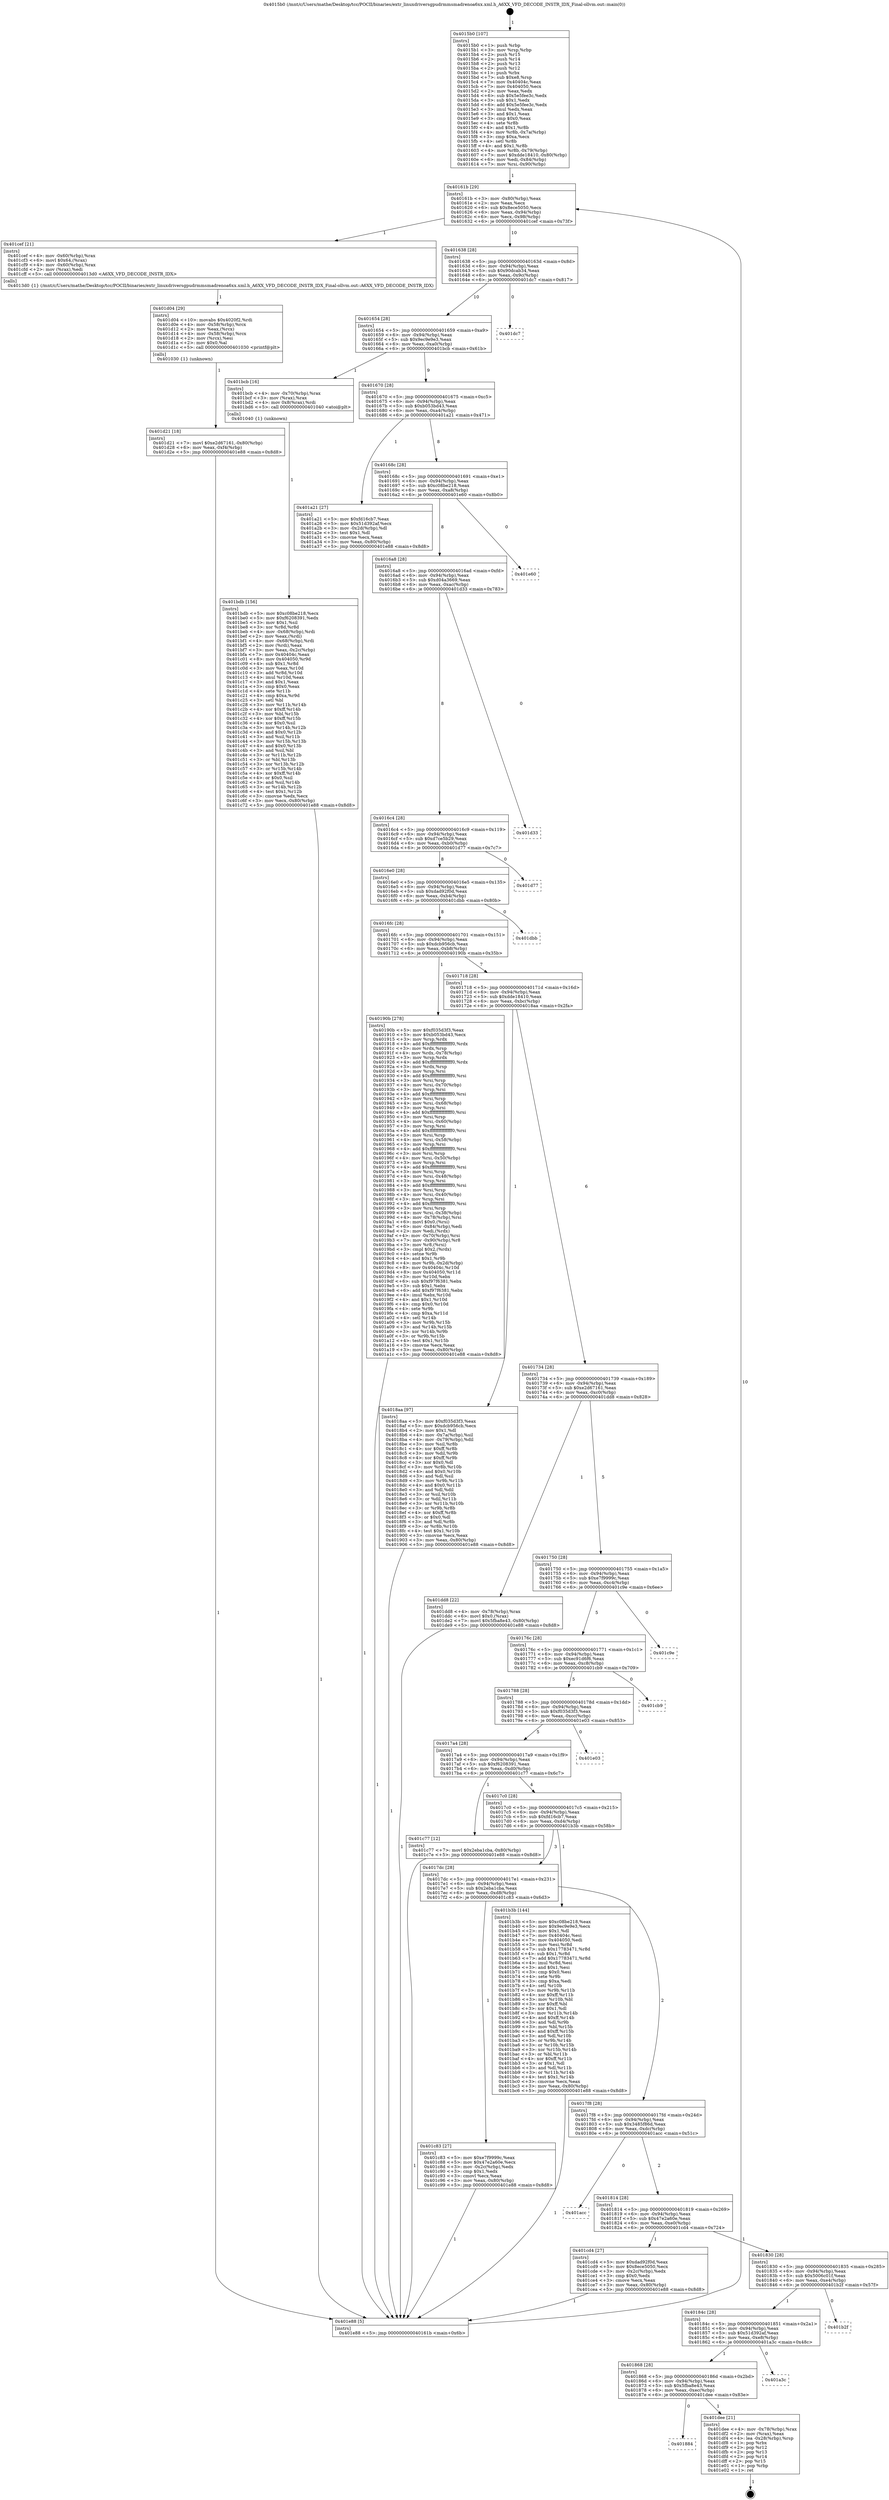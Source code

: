 digraph "0x4015b0" {
  label = "0x4015b0 (/mnt/c/Users/mathe/Desktop/tcc/POCII/binaries/extr_linuxdriversgpudrmmsmadrenoa6xx.xml.h_A6XX_VFD_DECODE_INSTR_IDX_Final-ollvm.out::main(0))"
  labelloc = "t"
  node[shape=record]

  Entry [label="",width=0.3,height=0.3,shape=circle,fillcolor=black,style=filled]
  "0x40161b" [label="{
     0x40161b [29]\l
     | [instrs]\l
     &nbsp;&nbsp;0x40161b \<+3\>: mov -0x80(%rbp),%eax\l
     &nbsp;&nbsp;0x40161e \<+2\>: mov %eax,%ecx\l
     &nbsp;&nbsp;0x401620 \<+6\>: sub $0x8ece5050,%ecx\l
     &nbsp;&nbsp;0x401626 \<+6\>: mov %eax,-0x94(%rbp)\l
     &nbsp;&nbsp;0x40162c \<+6\>: mov %ecx,-0x98(%rbp)\l
     &nbsp;&nbsp;0x401632 \<+6\>: je 0000000000401cef \<main+0x73f\>\l
  }"]
  "0x401cef" [label="{
     0x401cef [21]\l
     | [instrs]\l
     &nbsp;&nbsp;0x401cef \<+4\>: mov -0x60(%rbp),%rax\l
     &nbsp;&nbsp;0x401cf3 \<+6\>: movl $0x64,(%rax)\l
     &nbsp;&nbsp;0x401cf9 \<+4\>: mov -0x60(%rbp),%rax\l
     &nbsp;&nbsp;0x401cfd \<+2\>: mov (%rax),%edi\l
     &nbsp;&nbsp;0x401cff \<+5\>: call 00000000004013d0 \<A6XX_VFD_DECODE_INSTR_IDX\>\l
     | [calls]\l
     &nbsp;&nbsp;0x4013d0 \{1\} (/mnt/c/Users/mathe/Desktop/tcc/POCII/binaries/extr_linuxdriversgpudrmmsmadrenoa6xx.xml.h_A6XX_VFD_DECODE_INSTR_IDX_Final-ollvm.out::A6XX_VFD_DECODE_INSTR_IDX)\l
  }"]
  "0x401638" [label="{
     0x401638 [28]\l
     | [instrs]\l
     &nbsp;&nbsp;0x401638 \<+5\>: jmp 000000000040163d \<main+0x8d\>\l
     &nbsp;&nbsp;0x40163d \<+6\>: mov -0x94(%rbp),%eax\l
     &nbsp;&nbsp;0x401643 \<+5\>: sub $0x90dcab34,%eax\l
     &nbsp;&nbsp;0x401648 \<+6\>: mov %eax,-0x9c(%rbp)\l
     &nbsp;&nbsp;0x40164e \<+6\>: je 0000000000401dc7 \<main+0x817\>\l
  }"]
  Exit [label="",width=0.3,height=0.3,shape=circle,fillcolor=black,style=filled,peripheries=2]
  "0x401dc7" [label="{
     0x401dc7\l
  }", style=dashed]
  "0x401654" [label="{
     0x401654 [28]\l
     | [instrs]\l
     &nbsp;&nbsp;0x401654 \<+5\>: jmp 0000000000401659 \<main+0xa9\>\l
     &nbsp;&nbsp;0x401659 \<+6\>: mov -0x94(%rbp),%eax\l
     &nbsp;&nbsp;0x40165f \<+5\>: sub $0x9ec9e9e3,%eax\l
     &nbsp;&nbsp;0x401664 \<+6\>: mov %eax,-0xa0(%rbp)\l
     &nbsp;&nbsp;0x40166a \<+6\>: je 0000000000401bcb \<main+0x61b\>\l
  }"]
  "0x401884" [label="{
     0x401884\l
  }", style=dashed]
  "0x401bcb" [label="{
     0x401bcb [16]\l
     | [instrs]\l
     &nbsp;&nbsp;0x401bcb \<+4\>: mov -0x70(%rbp),%rax\l
     &nbsp;&nbsp;0x401bcf \<+3\>: mov (%rax),%rax\l
     &nbsp;&nbsp;0x401bd2 \<+4\>: mov 0x8(%rax),%rdi\l
     &nbsp;&nbsp;0x401bd6 \<+5\>: call 0000000000401040 \<atoi@plt\>\l
     | [calls]\l
     &nbsp;&nbsp;0x401040 \{1\} (unknown)\l
  }"]
  "0x401670" [label="{
     0x401670 [28]\l
     | [instrs]\l
     &nbsp;&nbsp;0x401670 \<+5\>: jmp 0000000000401675 \<main+0xc5\>\l
     &nbsp;&nbsp;0x401675 \<+6\>: mov -0x94(%rbp),%eax\l
     &nbsp;&nbsp;0x40167b \<+5\>: sub $0xb053bd43,%eax\l
     &nbsp;&nbsp;0x401680 \<+6\>: mov %eax,-0xa4(%rbp)\l
     &nbsp;&nbsp;0x401686 \<+6\>: je 0000000000401a21 \<main+0x471\>\l
  }"]
  "0x401dee" [label="{
     0x401dee [21]\l
     | [instrs]\l
     &nbsp;&nbsp;0x401dee \<+4\>: mov -0x78(%rbp),%rax\l
     &nbsp;&nbsp;0x401df2 \<+2\>: mov (%rax),%eax\l
     &nbsp;&nbsp;0x401df4 \<+4\>: lea -0x28(%rbp),%rsp\l
     &nbsp;&nbsp;0x401df8 \<+1\>: pop %rbx\l
     &nbsp;&nbsp;0x401df9 \<+2\>: pop %r12\l
     &nbsp;&nbsp;0x401dfb \<+2\>: pop %r13\l
     &nbsp;&nbsp;0x401dfd \<+2\>: pop %r14\l
     &nbsp;&nbsp;0x401dff \<+2\>: pop %r15\l
     &nbsp;&nbsp;0x401e01 \<+1\>: pop %rbp\l
     &nbsp;&nbsp;0x401e02 \<+1\>: ret\l
  }"]
  "0x401a21" [label="{
     0x401a21 [27]\l
     | [instrs]\l
     &nbsp;&nbsp;0x401a21 \<+5\>: mov $0xfd16cb7,%eax\l
     &nbsp;&nbsp;0x401a26 \<+5\>: mov $0x51d392af,%ecx\l
     &nbsp;&nbsp;0x401a2b \<+3\>: mov -0x2d(%rbp),%dl\l
     &nbsp;&nbsp;0x401a2e \<+3\>: test $0x1,%dl\l
     &nbsp;&nbsp;0x401a31 \<+3\>: cmovne %ecx,%eax\l
     &nbsp;&nbsp;0x401a34 \<+3\>: mov %eax,-0x80(%rbp)\l
     &nbsp;&nbsp;0x401a37 \<+5\>: jmp 0000000000401e88 \<main+0x8d8\>\l
  }"]
  "0x40168c" [label="{
     0x40168c [28]\l
     | [instrs]\l
     &nbsp;&nbsp;0x40168c \<+5\>: jmp 0000000000401691 \<main+0xe1\>\l
     &nbsp;&nbsp;0x401691 \<+6\>: mov -0x94(%rbp),%eax\l
     &nbsp;&nbsp;0x401697 \<+5\>: sub $0xc08be218,%eax\l
     &nbsp;&nbsp;0x40169c \<+6\>: mov %eax,-0xa8(%rbp)\l
     &nbsp;&nbsp;0x4016a2 \<+6\>: je 0000000000401e60 \<main+0x8b0\>\l
  }"]
  "0x401868" [label="{
     0x401868 [28]\l
     | [instrs]\l
     &nbsp;&nbsp;0x401868 \<+5\>: jmp 000000000040186d \<main+0x2bd\>\l
     &nbsp;&nbsp;0x40186d \<+6\>: mov -0x94(%rbp),%eax\l
     &nbsp;&nbsp;0x401873 \<+5\>: sub $0x5fba8e43,%eax\l
     &nbsp;&nbsp;0x401878 \<+6\>: mov %eax,-0xec(%rbp)\l
     &nbsp;&nbsp;0x40187e \<+6\>: je 0000000000401dee \<main+0x83e\>\l
  }"]
  "0x401e60" [label="{
     0x401e60\l
  }", style=dashed]
  "0x4016a8" [label="{
     0x4016a8 [28]\l
     | [instrs]\l
     &nbsp;&nbsp;0x4016a8 \<+5\>: jmp 00000000004016ad \<main+0xfd\>\l
     &nbsp;&nbsp;0x4016ad \<+6\>: mov -0x94(%rbp),%eax\l
     &nbsp;&nbsp;0x4016b3 \<+5\>: sub $0xd04a3669,%eax\l
     &nbsp;&nbsp;0x4016b8 \<+6\>: mov %eax,-0xac(%rbp)\l
     &nbsp;&nbsp;0x4016be \<+6\>: je 0000000000401d33 \<main+0x783\>\l
  }"]
  "0x401a3c" [label="{
     0x401a3c\l
  }", style=dashed]
  "0x401d33" [label="{
     0x401d33\l
  }", style=dashed]
  "0x4016c4" [label="{
     0x4016c4 [28]\l
     | [instrs]\l
     &nbsp;&nbsp;0x4016c4 \<+5\>: jmp 00000000004016c9 \<main+0x119\>\l
     &nbsp;&nbsp;0x4016c9 \<+6\>: mov -0x94(%rbp),%eax\l
     &nbsp;&nbsp;0x4016cf \<+5\>: sub $0xd7ce5b29,%eax\l
     &nbsp;&nbsp;0x4016d4 \<+6\>: mov %eax,-0xb0(%rbp)\l
     &nbsp;&nbsp;0x4016da \<+6\>: je 0000000000401d77 \<main+0x7c7\>\l
  }"]
  "0x40184c" [label="{
     0x40184c [28]\l
     | [instrs]\l
     &nbsp;&nbsp;0x40184c \<+5\>: jmp 0000000000401851 \<main+0x2a1\>\l
     &nbsp;&nbsp;0x401851 \<+6\>: mov -0x94(%rbp),%eax\l
     &nbsp;&nbsp;0x401857 \<+5\>: sub $0x51d392af,%eax\l
     &nbsp;&nbsp;0x40185c \<+6\>: mov %eax,-0xe8(%rbp)\l
     &nbsp;&nbsp;0x401862 \<+6\>: je 0000000000401a3c \<main+0x48c\>\l
  }"]
  "0x401d77" [label="{
     0x401d77\l
  }", style=dashed]
  "0x4016e0" [label="{
     0x4016e0 [28]\l
     | [instrs]\l
     &nbsp;&nbsp;0x4016e0 \<+5\>: jmp 00000000004016e5 \<main+0x135\>\l
     &nbsp;&nbsp;0x4016e5 \<+6\>: mov -0x94(%rbp),%eax\l
     &nbsp;&nbsp;0x4016eb \<+5\>: sub $0xdad92f0d,%eax\l
     &nbsp;&nbsp;0x4016f0 \<+6\>: mov %eax,-0xb4(%rbp)\l
     &nbsp;&nbsp;0x4016f6 \<+6\>: je 0000000000401dbb \<main+0x80b\>\l
  }"]
  "0x401b2f" [label="{
     0x401b2f\l
  }", style=dashed]
  "0x401dbb" [label="{
     0x401dbb\l
  }", style=dashed]
  "0x4016fc" [label="{
     0x4016fc [28]\l
     | [instrs]\l
     &nbsp;&nbsp;0x4016fc \<+5\>: jmp 0000000000401701 \<main+0x151\>\l
     &nbsp;&nbsp;0x401701 \<+6\>: mov -0x94(%rbp),%eax\l
     &nbsp;&nbsp;0x401707 \<+5\>: sub $0xdcb956cb,%eax\l
     &nbsp;&nbsp;0x40170c \<+6\>: mov %eax,-0xb8(%rbp)\l
     &nbsp;&nbsp;0x401712 \<+6\>: je 000000000040190b \<main+0x35b\>\l
  }"]
  "0x401d21" [label="{
     0x401d21 [18]\l
     | [instrs]\l
     &nbsp;&nbsp;0x401d21 \<+7\>: movl $0xe2d67161,-0x80(%rbp)\l
     &nbsp;&nbsp;0x401d28 \<+6\>: mov %eax,-0xf4(%rbp)\l
     &nbsp;&nbsp;0x401d2e \<+5\>: jmp 0000000000401e88 \<main+0x8d8\>\l
  }"]
  "0x40190b" [label="{
     0x40190b [278]\l
     | [instrs]\l
     &nbsp;&nbsp;0x40190b \<+5\>: mov $0xf035d3f3,%eax\l
     &nbsp;&nbsp;0x401910 \<+5\>: mov $0xb053bd43,%ecx\l
     &nbsp;&nbsp;0x401915 \<+3\>: mov %rsp,%rdx\l
     &nbsp;&nbsp;0x401918 \<+4\>: add $0xfffffffffffffff0,%rdx\l
     &nbsp;&nbsp;0x40191c \<+3\>: mov %rdx,%rsp\l
     &nbsp;&nbsp;0x40191f \<+4\>: mov %rdx,-0x78(%rbp)\l
     &nbsp;&nbsp;0x401923 \<+3\>: mov %rsp,%rdx\l
     &nbsp;&nbsp;0x401926 \<+4\>: add $0xfffffffffffffff0,%rdx\l
     &nbsp;&nbsp;0x40192a \<+3\>: mov %rdx,%rsp\l
     &nbsp;&nbsp;0x40192d \<+3\>: mov %rsp,%rsi\l
     &nbsp;&nbsp;0x401930 \<+4\>: add $0xfffffffffffffff0,%rsi\l
     &nbsp;&nbsp;0x401934 \<+3\>: mov %rsi,%rsp\l
     &nbsp;&nbsp;0x401937 \<+4\>: mov %rsi,-0x70(%rbp)\l
     &nbsp;&nbsp;0x40193b \<+3\>: mov %rsp,%rsi\l
     &nbsp;&nbsp;0x40193e \<+4\>: add $0xfffffffffffffff0,%rsi\l
     &nbsp;&nbsp;0x401942 \<+3\>: mov %rsi,%rsp\l
     &nbsp;&nbsp;0x401945 \<+4\>: mov %rsi,-0x68(%rbp)\l
     &nbsp;&nbsp;0x401949 \<+3\>: mov %rsp,%rsi\l
     &nbsp;&nbsp;0x40194c \<+4\>: add $0xfffffffffffffff0,%rsi\l
     &nbsp;&nbsp;0x401950 \<+3\>: mov %rsi,%rsp\l
     &nbsp;&nbsp;0x401953 \<+4\>: mov %rsi,-0x60(%rbp)\l
     &nbsp;&nbsp;0x401957 \<+3\>: mov %rsp,%rsi\l
     &nbsp;&nbsp;0x40195a \<+4\>: add $0xfffffffffffffff0,%rsi\l
     &nbsp;&nbsp;0x40195e \<+3\>: mov %rsi,%rsp\l
     &nbsp;&nbsp;0x401961 \<+4\>: mov %rsi,-0x58(%rbp)\l
     &nbsp;&nbsp;0x401965 \<+3\>: mov %rsp,%rsi\l
     &nbsp;&nbsp;0x401968 \<+4\>: add $0xfffffffffffffff0,%rsi\l
     &nbsp;&nbsp;0x40196c \<+3\>: mov %rsi,%rsp\l
     &nbsp;&nbsp;0x40196f \<+4\>: mov %rsi,-0x50(%rbp)\l
     &nbsp;&nbsp;0x401973 \<+3\>: mov %rsp,%rsi\l
     &nbsp;&nbsp;0x401976 \<+4\>: add $0xfffffffffffffff0,%rsi\l
     &nbsp;&nbsp;0x40197a \<+3\>: mov %rsi,%rsp\l
     &nbsp;&nbsp;0x40197d \<+4\>: mov %rsi,-0x48(%rbp)\l
     &nbsp;&nbsp;0x401981 \<+3\>: mov %rsp,%rsi\l
     &nbsp;&nbsp;0x401984 \<+4\>: add $0xfffffffffffffff0,%rsi\l
     &nbsp;&nbsp;0x401988 \<+3\>: mov %rsi,%rsp\l
     &nbsp;&nbsp;0x40198b \<+4\>: mov %rsi,-0x40(%rbp)\l
     &nbsp;&nbsp;0x40198f \<+3\>: mov %rsp,%rsi\l
     &nbsp;&nbsp;0x401992 \<+4\>: add $0xfffffffffffffff0,%rsi\l
     &nbsp;&nbsp;0x401996 \<+3\>: mov %rsi,%rsp\l
     &nbsp;&nbsp;0x401999 \<+4\>: mov %rsi,-0x38(%rbp)\l
     &nbsp;&nbsp;0x40199d \<+4\>: mov -0x78(%rbp),%rsi\l
     &nbsp;&nbsp;0x4019a1 \<+6\>: movl $0x0,(%rsi)\l
     &nbsp;&nbsp;0x4019a7 \<+6\>: mov -0x84(%rbp),%edi\l
     &nbsp;&nbsp;0x4019ad \<+2\>: mov %edi,(%rdx)\l
     &nbsp;&nbsp;0x4019af \<+4\>: mov -0x70(%rbp),%rsi\l
     &nbsp;&nbsp;0x4019b3 \<+7\>: mov -0x90(%rbp),%r8\l
     &nbsp;&nbsp;0x4019ba \<+3\>: mov %r8,(%rsi)\l
     &nbsp;&nbsp;0x4019bd \<+3\>: cmpl $0x2,(%rdx)\l
     &nbsp;&nbsp;0x4019c0 \<+4\>: setne %r9b\l
     &nbsp;&nbsp;0x4019c4 \<+4\>: and $0x1,%r9b\l
     &nbsp;&nbsp;0x4019c8 \<+4\>: mov %r9b,-0x2d(%rbp)\l
     &nbsp;&nbsp;0x4019cc \<+8\>: mov 0x40404c,%r10d\l
     &nbsp;&nbsp;0x4019d4 \<+8\>: mov 0x404050,%r11d\l
     &nbsp;&nbsp;0x4019dc \<+3\>: mov %r10d,%ebx\l
     &nbsp;&nbsp;0x4019df \<+6\>: sub $0xf97f6381,%ebx\l
     &nbsp;&nbsp;0x4019e5 \<+3\>: sub $0x1,%ebx\l
     &nbsp;&nbsp;0x4019e8 \<+6\>: add $0xf97f6381,%ebx\l
     &nbsp;&nbsp;0x4019ee \<+4\>: imul %ebx,%r10d\l
     &nbsp;&nbsp;0x4019f2 \<+4\>: and $0x1,%r10d\l
     &nbsp;&nbsp;0x4019f6 \<+4\>: cmp $0x0,%r10d\l
     &nbsp;&nbsp;0x4019fa \<+4\>: sete %r9b\l
     &nbsp;&nbsp;0x4019fe \<+4\>: cmp $0xa,%r11d\l
     &nbsp;&nbsp;0x401a02 \<+4\>: setl %r14b\l
     &nbsp;&nbsp;0x401a06 \<+3\>: mov %r9b,%r15b\l
     &nbsp;&nbsp;0x401a09 \<+3\>: and %r14b,%r15b\l
     &nbsp;&nbsp;0x401a0c \<+3\>: xor %r14b,%r9b\l
     &nbsp;&nbsp;0x401a0f \<+3\>: or %r9b,%r15b\l
     &nbsp;&nbsp;0x401a12 \<+4\>: test $0x1,%r15b\l
     &nbsp;&nbsp;0x401a16 \<+3\>: cmovne %ecx,%eax\l
     &nbsp;&nbsp;0x401a19 \<+3\>: mov %eax,-0x80(%rbp)\l
     &nbsp;&nbsp;0x401a1c \<+5\>: jmp 0000000000401e88 \<main+0x8d8\>\l
  }"]
  "0x401718" [label="{
     0x401718 [28]\l
     | [instrs]\l
     &nbsp;&nbsp;0x401718 \<+5\>: jmp 000000000040171d \<main+0x16d\>\l
     &nbsp;&nbsp;0x40171d \<+6\>: mov -0x94(%rbp),%eax\l
     &nbsp;&nbsp;0x401723 \<+5\>: sub $0xdde18410,%eax\l
     &nbsp;&nbsp;0x401728 \<+6\>: mov %eax,-0xbc(%rbp)\l
     &nbsp;&nbsp;0x40172e \<+6\>: je 00000000004018aa \<main+0x2fa\>\l
  }"]
  "0x401d04" [label="{
     0x401d04 [29]\l
     | [instrs]\l
     &nbsp;&nbsp;0x401d04 \<+10\>: movabs $0x4020f2,%rdi\l
     &nbsp;&nbsp;0x401d0e \<+4\>: mov -0x58(%rbp),%rcx\l
     &nbsp;&nbsp;0x401d12 \<+2\>: mov %eax,(%rcx)\l
     &nbsp;&nbsp;0x401d14 \<+4\>: mov -0x58(%rbp),%rcx\l
     &nbsp;&nbsp;0x401d18 \<+2\>: mov (%rcx),%esi\l
     &nbsp;&nbsp;0x401d1a \<+2\>: mov $0x0,%al\l
     &nbsp;&nbsp;0x401d1c \<+5\>: call 0000000000401030 \<printf@plt\>\l
     | [calls]\l
     &nbsp;&nbsp;0x401030 \{1\} (unknown)\l
  }"]
  "0x4018aa" [label="{
     0x4018aa [97]\l
     | [instrs]\l
     &nbsp;&nbsp;0x4018aa \<+5\>: mov $0xf035d3f3,%eax\l
     &nbsp;&nbsp;0x4018af \<+5\>: mov $0xdcb956cb,%ecx\l
     &nbsp;&nbsp;0x4018b4 \<+2\>: mov $0x1,%dl\l
     &nbsp;&nbsp;0x4018b6 \<+4\>: mov -0x7a(%rbp),%sil\l
     &nbsp;&nbsp;0x4018ba \<+4\>: mov -0x79(%rbp),%dil\l
     &nbsp;&nbsp;0x4018be \<+3\>: mov %sil,%r8b\l
     &nbsp;&nbsp;0x4018c1 \<+4\>: xor $0xff,%r8b\l
     &nbsp;&nbsp;0x4018c5 \<+3\>: mov %dil,%r9b\l
     &nbsp;&nbsp;0x4018c8 \<+4\>: xor $0xff,%r9b\l
     &nbsp;&nbsp;0x4018cc \<+3\>: xor $0x0,%dl\l
     &nbsp;&nbsp;0x4018cf \<+3\>: mov %r8b,%r10b\l
     &nbsp;&nbsp;0x4018d2 \<+4\>: and $0x0,%r10b\l
     &nbsp;&nbsp;0x4018d6 \<+3\>: and %dl,%sil\l
     &nbsp;&nbsp;0x4018d9 \<+3\>: mov %r9b,%r11b\l
     &nbsp;&nbsp;0x4018dc \<+4\>: and $0x0,%r11b\l
     &nbsp;&nbsp;0x4018e0 \<+3\>: and %dl,%dil\l
     &nbsp;&nbsp;0x4018e3 \<+3\>: or %sil,%r10b\l
     &nbsp;&nbsp;0x4018e6 \<+3\>: or %dil,%r11b\l
     &nbsp;&nbsp;0x4018e9 \<+3\>: xor %r11b,%r10b\l
     &nbsp;&nbsp;0x4018ec \<+3\>: or %r9b,%r8b\l
     &nbsp;&nbsp;0x4018ef \<+4\>: xor $0xff,%r8b\l
     &nbsp;&nbsp;0x4018f3 \<+3\>: or $0x0,%dl\l
     &nbsp;&nbsp;0x4018f6 \<+3\>: and %dl,%r8b\l
     &nbsp;&nbsp;0x4018f9 \<+3\>: or %r8b,%r10b\l
     &nbsp;&nbsp;0x4018fc \<+4\>: test $0x1,%r10b\l
     &nbsp;&nbsp;0x401900 \<+3\>: cmovne %ecx,%eax\l
     &nbsp;&nbsp;0x401903 \<+3\>: mov %eax,-0x80(%rbp)\l
     &nbsp;&nbsp;0x401906 \<+5\>: jmp 0000000000401e88 \<main+0x8d8\>\l
  }"]
  "0x401734" [label="{
     0x401734 [28]\l
     | [instrs]\l
     &nbsp;&nbsp;0x401734 \<+5\>: jmp 0000000000401739 \<main+0x189\>\l
     &nbsp;&nbsp;0x401739 \<+6\>: mov -0x94(%rbp),%eax\l
     &nbsp;&nbsp;0x40173f \<+5\>: sub $0xe2d67161,%eax\l
     &nbsp;&nbsp;0x401744 \<+6\>: mov %eax,-0xc0(%rbp)\l
     &nbsp;&nbsp;0x40174a \<+6\>: je 0000000000401dd8 \<main+0x828\>\l
  }"]
  "0x401e88" [label="{
     0x401e88 [5]\l
     | [instrs]\l
     &nbsp;&nbsp;0x401e88 \<+5\>: jmp 000000000040161b \<main+0x6b\>\l
  }"]
  "0x4015b0" [label="{
     0x4015b0 [107]\l
     | [instrs]\l
     &nbsp;&nbsp;0x4015b0 \<+1\>: push %rbp\l
     &nbsp;&nbsp;0x4015b1 \<+3\>: mov %rsp,%rbp\l
     &nbsp;&nbsp;0x4015b4 \<+2\>: push %r15\l
     &nbsp;&nbsp;0x4015b6 \<+2\>: push %r14\l
     &nbsp;&nbsp;0x4015b8 \<+2\>: push %r13\l
     &nbsp;&nbsp;0x4015ba \<+2\>: push %r12\l
     &nbsp;&nbsp;0x4015bc \<+1\>: push %rbx\l
     &nbsp;&nbsp;0x4015bd \<+7\>: sub $0xe8,%rsp\l
     &nbsp;&nbsp;0x4015c4 \<+7\>: mov 0x40404c,%eax\l
     &nbsp;&nbsp;0x4015cb \<+7\>: mov 0x404050,%ecx\l
     &nbsp;&nbsp;0x4015d2 \<+2\>: mov %eax,%edx\l
     &nbsp;&nbsp;0x4015d4 \<+6\>: sub $0x5e5fee3c,%edx\l
     &nbsp;&nbsp;0x4015da \<+3\>: sub $0x1,%edx\l
     &nbsp;&nbsp;0x4015dd \<+6\>: add $0x5e5fee3c,%edx\l
     &nbsp;&nbsp;0x4015e3 \<+3\>: imul %edx,%eax\l
     &nbsp;&nbsp;0x4015e6 \<+3\>: and $0x1,%eax\l
     &nbsp;&nbsp;0x4015e9 \<+3\>: cmp $0x0,%eax\l
     &nbsp;&nbsp;0x4015ec \<+4\>: sete %r8b\l
     &nbsp;&nbsp;0x4015f0 \<+4\>: and $0x1,%r8b\l
     &nbsp;&nbsp;0x4015f4 \<+4\>: mov %r8b,-0x7a(%rbp)\l
     &nbsp;&nbsp;0x4015f8 \<+3\>: cmp $0xa,%ecx\l
     &nbsp;&nbsp;0x4015fb \<+4\>: setl %r8b\l
     &nbsp;&nbsp;0x4015ff \<+4\>: and $0x1,%r8b\l
     &nbsp;&nbsp;0x401603 \<+4\>: mov %r8b,-0x79(%rbp)\l
     &nbsp;&nbsp;0x401607 \<+7\>: movl $0xdde18410,-0x80(%rbp)\l
     &nbsp;&nbsp;0x40160e \<+6\>: mov %edi,-0x84(%rbp)\l
     &nbsp;&nbsp;0x401614 \<+7\>: mov %rsi,-0x90(%rbp)\l
  }"]
  "0x401830" [label="{
     0x401830 [28]\l
     | [instrs]\l
     &nbsp;&nbsp;0x401830 \<+5\>: jmp 0000000000401835 \<main+0x285\>\l
     &nbsp;&nbsp;0x401835 \<+6\>: mov -0x94(%rbp),%eax\l
     &nbsp;&nbsp;0x40183b \<+5\>: sub $0x5006c01f,%eax\l
     &nbsp;&nbsp;0x401840 \<+6\>: mov %eax,-0xe4(%rbp)\l
     &nbsp;&nbsp;0x401846 \<+6\>: je 0000000000401b2f \<main+0x57f\>\l
  }"]
  "0x401cd4" [label="{
     0x401cd4 [27]\l
     | [instrs]\l
     &nbsp;&nbsp;0x401cd4 \<+5\>: mov $0xdad92f0d,%eax\l
     &nbsp;&nbsp;0x401cd9 \<+5\>: mov $0x8ece5050,%ecx\l
     &nbsp;&nbsp;0x401cde \<+3\>: mov -0x2c(%rbp),%edx\l
     &nbsp;&nbsp;0x401ce1 \<+3\>: cmp $0x0,%edx\l
     &nbsp;&nbsp;0x401ce4 \<+3\>: cmove %ecx,%eax\l
     &nbsp;&nbsp;0x401ce7 \<+3\>: mov %eax,-0x80(%rbp)\l
     &nbsp;&nbsp;0x401cea \<+5\>: jmp 0000000000401e88 \<main+0x8d8\>\l
  }"]
  "0x401dd8" [label="{
     0x401dd8 [22]\l
     | [instrs]\l
     &nbsp;&nbsp;0x401dd8 \<+4\>: mov -0x78(%rbp),%rax\l
     &nbsp;&nbsp;0x401ddc \<+6\>: movl $0x0,(%rax)\l
     &nbsp;&nbsp;0x401de2 \<+7\>: movl $0x5fba8e43,-0x80(%rbp)\l
     &nbsp;&nbsp;0x401de9 \<+5\>: jmp 0000000000401e88 \<main+0x8d8\>\l
  }"]
  "0x401750" [label="{
     0x401750 [28]\l
     | [instrs]\l
     &nbsp;&nbsp;0x401750 \<+5\>: jmp 0000000000401755 \<main+0x1a5\>\l
     &nbsp;&nbsp;0x401755 \<+6\>: mov -0x94(%rbp),%eax\l
     &nbsp;&nbsp;0x40175b \<+5\>: sub $0xe7f9999c,%eax\l
     &nbsp;&nbsp;0x401760 \<+6\>: mov %eax,-0xc4(%rbp)\l
     &nbsp;&nbsp;0x401766 \<+6\>: je 0000000000401c9e \<main+0x6ee\>\l
  }"]
  "0x401814" [label="{
     0x401814 [28]\l
     | [instrs]\l
     &nbsp;&nbsp;0x401814 \<+5\>: jmp 0000000000401819 \<main+0x269\>\l
     &nbsp;&nbsp;0x401819 \<+6\>: mov -0x94(%rbp),%eax\l
     &nbsp;&nbsp;0x40181f \<+5\>: sub $0x47e2a60e,%eax\l
     &nbsp;&nbsp;0x401824 \<+6\>: mov %eax,-0xe0(%rbp)\l
     &nbsp;&nbsp;0x40182a \<+6\>: je 0000000000401cd4 \<main+0x724\>\l
  }"]
  "0x401c9e" [label="{
     0x401c9e\l
  }", style=dashed]
  "0x40176c" [label="{
     0x40176c [28]\l
     | [instrs]\l
     &nbsp;&nbsp;0x40176c \<+5\>: jmp 0000000000401771 \<main+0x1c1\>\l
     &nbsp;&nbsp;0x401771 \<+6\>: mov -0x94(%rbp),%eax\l
     &nbsp;&nbsp;0x401777 \<+5\>: sub $0xec91d6f6,%eax\l
     &nbsp;&nbsp;0x40177c \<+6\>: mov %eax,-0xc8(%rbp)\l
     &nbsp;&nbsp;0x401782 \<+6\>: je 0000000000401cb9 \<main+0x709\>\l
  }"]
  "0x401acc" [label="{
     0x401acc\l
  }", style=dashed]
  "0x401cb9" [label="{
     0x401cb9\l
  }", style=dashed]
  "0x401788" [label="{
     0x401788 [28]\l
     | [instrs]\l
     &nbsp;&nbsp;0x401788 \<+5\>: jmp 000000000040178d \<main+0x1dd\>\l
     &nbsp;&nbsp;0x40178d \<+6\>: mov -0x94(%rbp),%eax\l
     &nbsp;&nbsp;0x401793 \<+5\>: sub $0xf035d3f3,%eax\l
     &nbsp;&nbsp;0x401798 \<+6\>: mov %eax,-0xcc(%rbp)\l
     &nbsp;&nbsp;0x40179e \<+6\>: je 0000000000401e03 \<main+0x853\>\l
  }"]
  "0x4017f8" [label="{
     0x4017f8 [28]\l
     | [instrs]\l
     &nbsp;&nbsp;0x4017f8 \<+5\>: jmp 00000000004017fd \<main+0x24d\>\l
     &nbsp;&nbsp;0x4017fd \<+6\>: mov -0x94(%rbp),%eax\l
     &nbsp;&nbsp;0x401803 \<+5\>: sub $0x3485f86d,%eax\l
     &nbsp;&nbsp;0x401808 \<+6\>: mov %eax,-0xdc(%rbp)\l
     &nbsp;&nbsp;0x40180e \<+6\>: je 0000000000401acc \<main+0x51c\>\l
  }"]
  "0x401e03" [label="{
     0x401e03\l
  }", style=dashed]
  "0x4017a4" [label="{
     0x4017a4 [28]\l
     | [instrs]\l
     &nbsp;&nbsp;0x4017a4 \<+5\>: jmp 00000000004017a9 \<main+0x1f9\>\l
     &nbsp;&nbsp;0x4017a9 \<+6\>: mov -0x94(%rbp),%eax\l
     &nbsp;&nbsp;0x4017af \<+5\>: sub $0xf6208391,%eax\l
     &nbsp;&nbsp;0x4017b4 \<+6\>: mov %eax,-0xd0(%rbp)\l
     &nbsp;&nbsp;0x4017ba \<+6\>: je 0000000000401c77 \<main+0x6c7\>\l
  }"]
  "0x401c83" [label="{
     0x401c83 [27]\l
     | [instrs]\l
     &nbsp;&nbsp;0x401c83 \<+5\>: mov $0xe7f9999c,%eax\l
     &nbsp;&nbsp;0x401c88 \<+5\>: mov $0x47e2a60e,%ecx\l
     &nbsp;&nbsp;0x401c8d \<+3\>: mov -0x2c(%rbp),%edx\l
     &nbsp;&nbsp;0x401c90 \<+3\>: cmp $0x1,%edx\l
     &nbsp;&nbsp;0x401c93 \<+3\>: cmovl %ecx,%eax\l
     &nbsp;&nbsp;0x401c96 \<+3\>: mov %eax,-0x80(%rbp)\l
     &nbsp;&nbsp;0x401c99 \<+5\>: jmp 0000000000401e88 \<main+0x8d8\>\l
  }"]
  "0x401c77" [label="{
     0x401c77 [12]\l
     | [instrs]\l
     &nbsp;&nbsp;0x401c77 \<+7\>: movl $0x2eba1cba,-0x80(%rbp)\l
     &nbsp;&nbsp;0x401c7e \<+5\>: jmp 0000000000401e88 \<main+0x8d8\>\l
  }"]
  "0x4017c0" [label="{
     0x4017c0 [28]\l
     | [instrs]\l
     &nbsp;&nbsp;0x4017c0 \<+5\>: jmp 00000000004017c5 \<main+0x215\>\l
     &nbsp;&nbsp;0x4017c5 \<+6\>: mov -0x94(%rbp),%eax\l
     &nbsp;&nbsp;0x4017cb \<+5\>: sub $0xfd16cb7,%eax\l
     &nbsp;&nbsp;0x4017d0 \<+6\>: mov %eax,-0xd4(%rbp)\l
     &nbsp;&nbsp;0x4017d6 \<+6\>: je 0000000000401b3b \<main+0x58b\>\l
  }"]
  "0x401bdb" [label="{
     0x401bdb [156]\l
     | [instrs]\l
     &nbsp;&nbsp;0x401bdb \<+5\>: mov $0xc08be218,%ecx\l
     &nbsp;&nbsp;0x401be0 \<+5\>: mov $0xf6208391,%edx\l
     &nbsp;&nbsp;0x401be5 \<+3\>: mov $0x1,%sil\l
     &nbsp;&nbsp;0x401be8 \<+3\>: xor %r8d,%r8d\l
     &nbsp;&nbsp;0x401beb \<+4\>: mov -0x68(%rbp),%rdi\l
     &nbsp;&nbsp;0x401bef \<+2\>: mov %eax,(%rdi)\l
     &nbsp;&nbsp;0x401bf1 \<+4\>: mov -0x68(%rbp),%rdi\l
     &nbsp;&nbsp;0x401bf5 \<+2\>: mov (%rdi),%eax\l
     &nbsp;&nbsp;0x401bf7 \<+3\>: mov %eax,-0x2c(%rbp)\l
     &nbsp;&nbsp;0x401bfa \<+7\>: mov 0x40404c,%eax\l
     &nbsp;&nbsp;0x401c01 \<+8\>: mov 0x404050,%r9d\l
     &nbsp;&nbsp;0x401c09 \<+4\>: sub $0x1,%r8d\l
     &nbsp;&nbsp;0x401c0d \<+3\>: mov %eax,%r10d\l
     &nbsp;&nbsp;0x401c10 \<+3\>: add %r8d,%r10d\l
     &nbsp;&nbsp;0x401c13 \<+4\>: imul %r10d,%eax\l
     &nbsp;&nbsp;0x401c17 \<+3\>: and $0x1,%eax\l
     &nbsp;&nbsp;0x401c1a \<+3\>: cmp $0x0,%eax\l
     &nbsp;&nbsp;0x401c1d \<+4\>: sete %r11b\l
     &nbsp;&nbsp;0x401c21 \<+4\>: cmp $0xa,%r9d\l
     &nbsp;&nbsp;0x401c25 \<+3\>: setl %bl\l
     &nbsp;&nbsp;0x401c28 \<+3\>: mov %r11b,%r14b\l
     &nbsp;&nbsp;0x401c2b \<+4\>: xor $0xff,%r14b\l
     &nbsp;&nbsp;0x401c2f \<+3\>: mov %bl,%r15b\l
     &nbsp;&nbsp;0x401c32 \<+4\>: xor $0xff,%r15b\l
     &nbsp;&nbsp;0x401c36 \<+4\>: xor $0x0,%sil\l
     &nbsp;&nbsp;0x401c3a \<+3\>: mov %r14b,%r12b\l
     &nbsp;&nbsp;0x401c3d \<+4\>: and $0x0,%r12b\l
     &nbsp;&nbsp;0x401c41 \<+3\>: and %sil,%r11b\l
     &nbsp;&nbsp;0x401c44 \<+3\>: mov %r15b,%r13b\l
     &nbsp;&nbsp;0x401c47 \<+4\>: and $0x0,%r13b\l
     &nbsp;&nbsp;0x401c4b \<+3\>: and %sil,%bl\l
     &nbsp;&nbsp;0x401c4e \<+3\>: or %r11b,%r12b\l
     &nbsp;&nbsp;0x401c51 \<+3\>: or %bl,%r13b\l
     &nbsp;&nbsp;0x401c54 \<+3\>: xor %r13b,%r12b\l
     &nbsp;&nbsp;0x401c57 \<+3\>: or %r15b,%r14b\l
     &nbsp;&nbsp;0x401c5a \<+4\>: xor $0xff,%r14b\l
     &nbsp;&nbsp;0x401c5e \<+4\>: or $0x0,%sil\l
     &nbsp;&nbsp;0x401c62 \<+3\>: and %sil,%r14b\l
     &nbsp;&nbsp;0x401c65 \<+3\>: or %r14b,%r12b\l
     &nbsp;&nbsp;0x401c68 \<+4\>: test $0x1,%r12b\l
     &nbsp;&nbsp;0x401c6c \<+3\>: cmovne %edx,%ecx\l
     &nbsp;&nbsp;0x401c6f \<+3\>: mov %ecx,-0x80(%rbp)\l
     &nbsp;&nbsp;0x401c72 \<+5\>: jmp 0000000000401e88 \<main+0x8d8\>\l
  }"]
  "0x401b3b" [label="{
     0x401b3b [144]\l
     | [instrs]\l
     &nbsp;&nbsp;0x401b3b \<+5\>: mov $0xc08be218,%eax\l
     &nbsp;&nbsp;0x401b40 \<+5\>: mov $0x9ec9e9e3,%ecx\l
     &nbsp;&nbsp;0x401b45 \<+2\>: mov $0x1,%dl\l
     &nbsp;&nbsp;0x401b47 \<+7\>: mov 0x40404c,%esi\l
     &nbsp;&nbsp;0x401b4e \<+7\>: mov 0x404050,%edi\l
     &nbsp;&nbsp;0x401b55 \<+3\>: mov %esi,%r8d\l
     &nbsp;&nbsp;0x401b58 \<+7\>: sub $0x17783471,%r8d\l
     &nbsp;&nbsp;0x401b5f \<+4\>: sub $0x1,%r8d\l
     &nbsp;&nbsp;0x401b63 \<+7\>: add $0x17783471,%r8d\l
     &nbsp;&nbsp;0x401b6a \<+4\>: imul %r8d,%esi\l
     &nbsp;&nbsp;0x401b6e \<+3\>: and $0x1,%esi\l
     &nbsp;&nbsp;0x401b71 \<+3\>: cmp $0x0,%esi\l
     &nbsp;&nbsp;0x401b74 \<+4\>: sete %r9b\l
     &nbsp;&nbsp;0x401b78 \<+3\>: cmp $0xa,%edi\l
     &nbsp;&nbsp;0x401b7b \<+4\>: setl %r10b\l
     &nbsp;&nbsp;0x401b7f \<+3\>: mov %r9b,%r11b\l
     &nbsp;&nbsp;0x401b82 \<+4\>: xor $0xff,%r11b\l
     &nbsp;&nbsp;0x401b86 \<+3\>: mov %r10b,%bl\l
     &nbsp;&nbsp;0x401b89 \<+3\>: xor $0xff,%bl\l
     &nbsp;&nbsp;0x401b8c \<+3\>: xor $0x1,%dl\l
     &nbsp;&nbsp;0x401b8f \<+3\>: mov %r11b,%r14b\l
     &nbsp;&nbsp;0x401b92 \<+4\>: and $0xff,%r14b\l
     &nbsp;&nbsp;0x401b96 \<+3\>: and %dl,%r9b\l
     &nbsp;&nbsp;0x401b99 \<+3\>: mov %bl,%r15b\l
     &nbsp;&nbsp;0x401b9c \<+4\>: and $0xff,%r15b\l
     &nbsp;&nbsp;0x401ba0 \<+3\>: and %dl,%r10b\l
     &nbsp;&nbsp;0x401ba3 \<+3\>: or %r9b,%r14b\l
     &nbsp;&nbsp;0x401ba6 \<+3\>: or %r10b,%r15b\l
     &nbsp;&nbsp;0x401ba9 \<+3\>: xor %r15b,%r14b\l
     &nbsp;&nbsp;0x401bac \<+3\>: or %bl,%r11b\l
     &nbsp;&nbsp;0x401baf \<+4\>: xor $0xff,%r11b\l
     &nbsp;&nbsp;0x401bb3 \<+3\>: or $0x1,%dl\l
     &nbsp;&nbsp;0x401bb6 \<+3\>: and %dl,%r11b\l
     &nbsp;&nbsp;0x401bb9 \<+3\>: or %r11b,%r14b\l
     &nbsp;&nbsp;0x401bbc \<+4\>: test $0x1,%r14b\l
     &nbsp;&nbsp;0x401bc0 \<+3\>: cmovne %ecx,%eax\l
     &nbsp;&nbsp;0x401bc3 \<+3\>: mov %eax,-0x80(%rbp)\l
     &nbsp;&nbsp;0x401bc6 \<+5\>: jmp 0000000000401e88 \<main+0x8d8\>\l
  }"]
  "0x4017dc" [label="{
     0x4017dc [28]\l
     | [instrs]\l
     &nbsp;&nbsp;0x4017dc \<+5\>: jmp 00000000004017e1 \<main+0x231\>\l
     &nbsp;&nbsp;0x4017e1 \<+6\>: mov -0x94(%rbp),%eax\l
     &nbsp;&nbsp;0x4017e7 \<+5\>: sub $0x2eba1cba,%eax\l
     &nbsp;&nbsp;0x4017ec \<+6\>: mov %eax,-0xd8(%rbp)\l
     &nbsp;&nbsp;0x4017f2 \<+6\>: je 0000000000401c83 \<main+0x6d3\>\l
  }"]
  Entry -> "0x4015b0" [label=" 1"]
  "0x40161b" -> "0x401cef" [label=" 1"]
  "0x40161b" -> "0x401638" [label=" 10"]
  "0x401dee" -> Exit [label=" 1"]
  "0x401638" -> "0x401dc7" [label=" 0"]
  "0x401638" -> "0x401654" [label=" 10"]
  "0x401868" -> "0x401884" [label=" 0"]
  "0x401654" -> "0x401bcb" [label=" 1"]
  "0x401654" -> "0x401670" [label=" 9"]
  "0x401868" -> "0x401dee" [label=" 1"]
  "0x401670" -> "0x401a21" [label=" 1"]
  "0x401670" -> "0x40168c" [label=" 8"]
  "0x40184c" -> "0x401868" [label=" 1"]
  "0x40168c" -> "0x401e60" [label=" 0"]
  "0x40168c" -> "0x4016a8" [label=" 8"]
  "0x40184c" -> "0x401a3c" [label=" 0"]
  "0x4016a8" -> "0x401d33" [label=" 0"]
  "0x4016a8" -> "0x4016c4" [label=" 8"]
  "0x401830" -> "0x40184c" [label=" 1"]
  "0x4016c4" -> "0x401d77" [label=" 0"]
  "0x4016c4" -> "0x4016e0" [label=" 8"]
  "0x401830" -> "0x401b2f" [label=" 0"]
  "0x4016e0" -> "0x401dbb" [label=" 0"]
  "0x4016e0" -> "0x4016fc" [label=" 8"]
  "0x401dd8" -> "0x401e88" [label=" 1"]
  "0x4016fc" -> "0x40190b" [label=" 1"]
  "0x4016fc" -> "0x401718" [label=" 7"]
  "0x401d21" -> "0x401e88" [label=" 1"]
  "0x401718" -> "0x4018aa" [label=" 1"]
  "0x401718" -> "0x401734" [label=" 6"]
  "0x4018aa" -> "0x401e88" [label=" 1"]
  "0x4015b0" -> "0x40161b" [label=" 1"]
  "0x401e88" -> "0x40161b" [label=" 10"]
  "0x401d04" -> "0x401d21" [label=" 1"]
  "0x40190b" -> "0x401e88" [label=" 1"]
  "0x401a21" -> "0x401e88" [label=" 1"]
  "0x401cef" -> "0x401d04" [label=" 1"]
  "0x401734" -> "0x401dd8" [label=" 1"]
  "0x401734" -> "0x401750" [label=" 5"]
  "0x401cd4" -> "0x401e88" [label=" 1"]
  "0x401750" -> "0x401c9e" [label=" 0"]
  "0x401750" -> "0x40176c" [label=" 5"]
  "0x401814" -> "0x401cd4" [label=" 1"]
  "0x40176c" -> "0x401cb9" [label=" 0"]
  "0x40176c" -> "0x401788" [label=" 5"]
  "0x401814" -> "0x401830" [label=" 1"]
  "0x401788" -> "0x401e03" [label=" 0"]
  "0x401788" -> "0x4017a4" [label=" 5"]
  "0x4017f8" -> "0x401acc" [label=" 0"]
  "0x4017a4" -> "0x401c77" [label=" 1"]
  "0x4017a4" -> "0x4017c0" [label=" 4"]
  "0x4017f8" -> "0x401814" [label=" 2"]
  "0x4017c0" -> "0x401b3b" [label=" 1"]
  "0x4017c0" -> "0x4017dc" [label=" 3"]
  "0x401b3b" -> "0x401e88" [label=" 1"]
  "0x401bcb" -> "0x401bdb" [label=" 1"]
  "0x401bdb" -> "0x401e88" [label=" 1"]
  "0x401c77" -> "0x401e88" [label=" 1"]
  "0x401c83" -> "0x401e88" [label=" 1"]
  "0x4017dc" -> "0x401c83" [label=" 1"]
  "0x4017dc" -> "0x4017f8" [label=" 2"]
}

